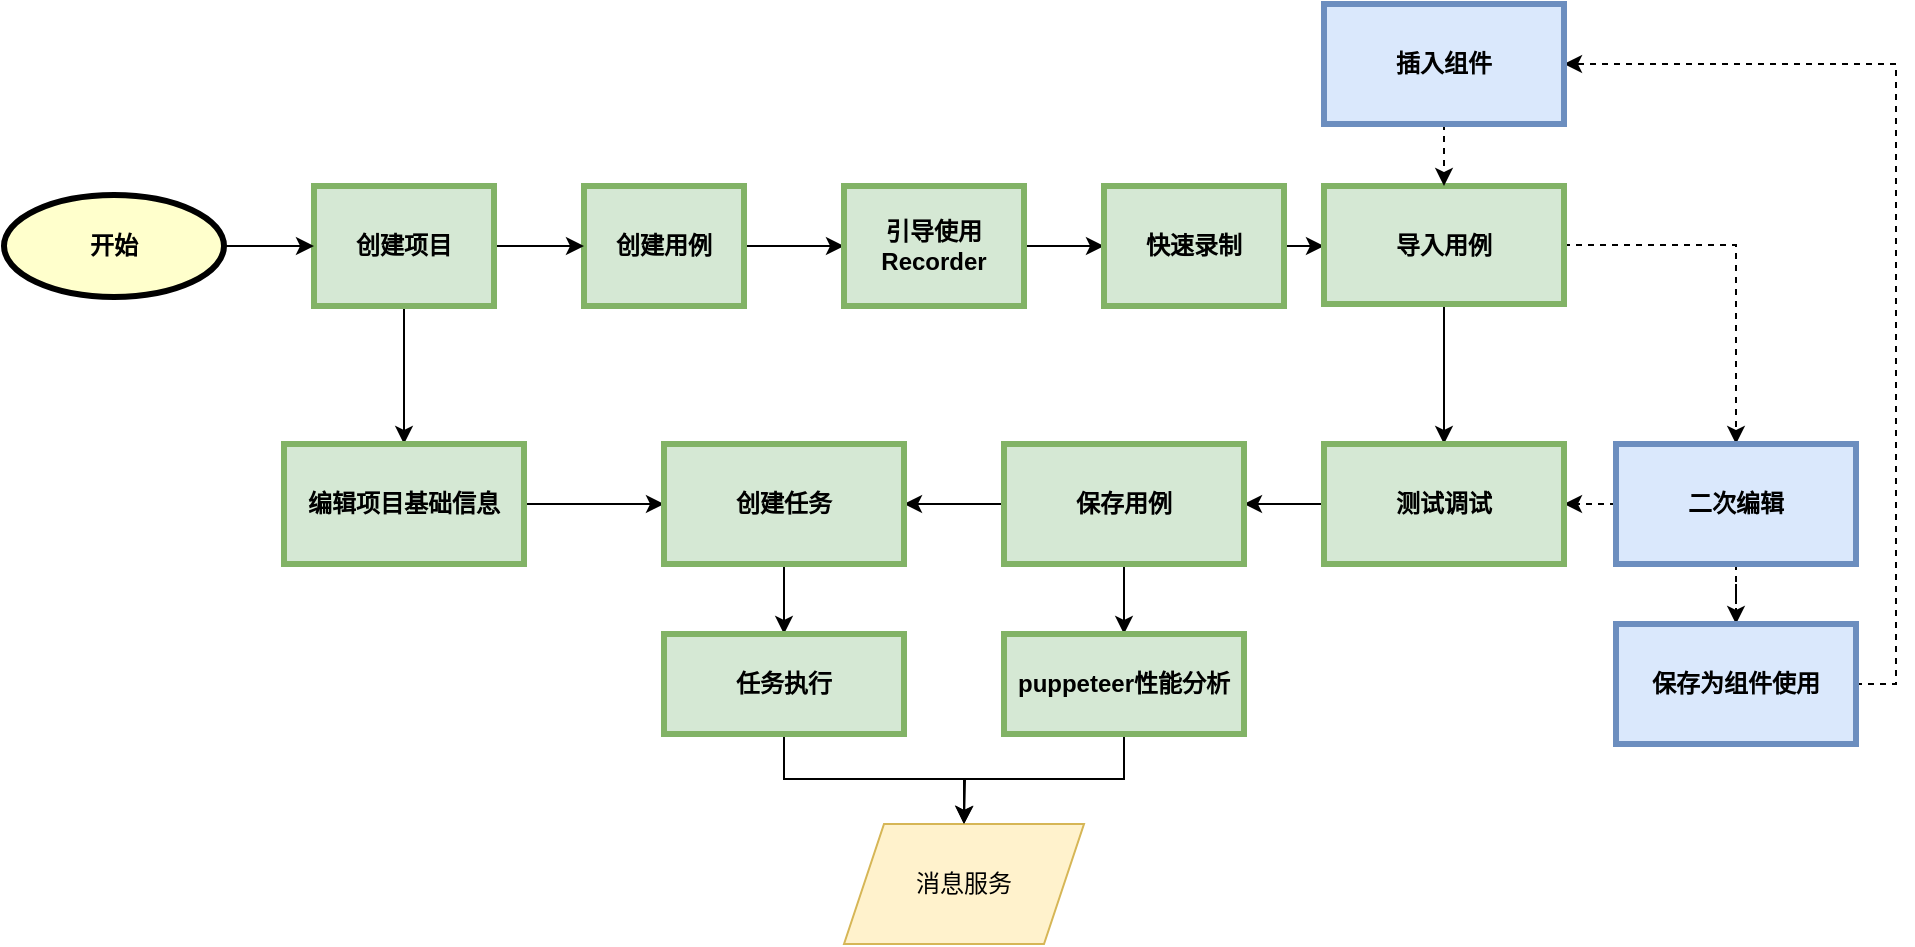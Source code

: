 <mxfile version="17.1.3" type="github">
  <diagram name="Page-1" id="c7558073-3199-34d8-9f00-42111426c3f3">
    <mxGraphModel dx="1067" dy="738" grid="1" gridSize="10" guides="1" tooltips="1" connect="1" arrows="1" fold="1" page="1" pageScale="1" pageWidth="826" pageHeight="1169" background="none" math="0" shadow="0">
      <root>
        <mxCell id="0" />
        <mxCell id="1" parent="0" />
        <mxCell id="sp5sqpoZtfZ0vOv9G8rc-117" value="" style="edgeStyle=orthogonalEdgeStyle;rounded=0;orthogonalLoop=1;jettySize=auto;html=1;" parent="1" source="14" target="sp5sqpoZtfZ0vOv9G8rc-99" edge="1">
          <mxGeometry relative="1" as="geometry" />
        </mxCell>
        <mxCell id="14" value="创建用例" style="whiteSpace=wrap;align=center;verticalAlign=middle;fontStyle=1;strokeWidth=3;fillColor=#d5e8d4;strokeColor=#82b366;" parent="1" vertex="1">
          <mxGeometry x="310" y="251" width="80" height="60" as="geometry" />
        </mxCell>
        <mxCell id="sp5sqpoZtfZ0vOv9G8rc-115" style="edgeStyle=orthogonalEdgeStyle;rounded=0;orthogonalLoop=1;jettySize=auto;html=1;exitX=1;exitY=0.5;exitDx=0;exitDy=0;entryX=0;entryY=0.5;entryDx=0;entryDy=0;" parent="1" source="sp5sqpoZtfZ0vOv9G8rc-97" target="14" edge="1">
          <mxGeometry relative="1" as="geometry" />
        </mxCell>
        <mxCell id="sp5sqpoZtfZ0vOv9G8rc-118" style="edgeStyle=orthogonalEdgeStyle;rounded=0;orthogonalLoop=1;jettySize=auto;html=1;exitX=0.5;exitY=1;exitDx=0;exitDy=0;entryX=0.5;entryY=0;entryDx=0;entryDy=0;" parent="1" source="sp5sqpoZtfZ0vOv9G8rc-97" target="sp5sqpoZtfZ0vOv9G8rc-112" edge="1">
          <mxGeometry relative="1" as="geometry" />
        </mxCell>
        <mxCell id="sp5sqpoZtfZ0vOv9G8rc-97" value="创建项目" style="whiteSpace=wrap;align=center;verticalAlign=middle;fontStyle=1;strokeWidth=3;fillColor=#d5e8d4;strokeColor=#82b366;" parent="1" vertex="1">
          <mxGeometry x="175.0" y="251" width="90" height="60" as="geometry" />
        </mxCell>
        <mxCell id="sp5sqpoZtfZ0vOv9G8rc-104" style="edgeStyle=orthogonalEdgeStyle;rounded=0;orthogonalLoop=1;jettySize=auto;html=1;exitX=1;exitY=0.5;exitDx=0;exitDy=0;entryX=0;entryY=0.5;entryDx=0;entryDy=0;" parent="1" source="sp5sqpoZtfZ0vOv9G8rc-99" target="sp5sqpoZtfZ0vOv9G8rc-101" edge="1">
          <mxGeometry relative="1" as="geometry" />
        </mxCell>
        <mxCell id="sp5sqpoZtfZ0vOv9G8rc-99" value="引导使用Recorder" style="whiteSpace=wrap;align=center;verticalAlign=middle;fontStyle=1;strokeWidth=3;fillColor=#d5e8d4;strokeColor=#82b366;" parent="1" vertex="1">
          <mxGeometry x="440.0" y="251" width="90" height="60" as="geometry" />
        </mxCell>
        <mxCell id="sp5sqpoZtfZ0vOv9G8rc-106" value="" style="edgeStyle=orthogonalEdgeStyle;rounded=0;orthogonalLoop=1;jettySize=auto;html=1;" parent="1" source="sp5sqpoZtfZ0vOv9G8rc-101" target="sp5sqpoZtfZ0vOv9G8rc-105" edge="1">
          <mxGeometry relative="1" as="geometry" />
        </mxCell>
        <mxCell id="sp5sqpoZtfZ0vOv9G8rc-101" value="快速录制" style="whiteSpace=wrap;align=center;verticalAlign=middle;fontStyle=1;strokeWidth=3;fillColor=#d5e8d4;strokeColor=#82b366;" parent="1" vertex="1">
          <mxGeometry x="570" y="251" width="90" height="60" as="geometry" />
        </mxCell>
        <mxCell id="sp5sqpoZtfZ0vOv9G8rc-108" value="" style="edgeStyle=orthogonalEdgeStyle;rounded=0;orthogonalLoop=1;jettySize=auto;html=1;dashed=1;exitX=1;exitY=0.5;exitDx=0;exitDy=0;" parent="1" source="sp5sqpoZtfZ0vOv9G8rc-105" target="sp5sqpoZtfZ0vOv9G8rc-107" edge="1">
          <mxGeometry relative="1" as="geometry" />
        </mxCell>
        <mxCell id="sp5sqpoZtfZ0vOv9G8rc-123" value="" style="edgeStyle=orthogonalEdgeStyle;rounded=0;orthogonalLoop=1;jettySize=auto;html=1;" parent="1" source="sp5sqpoZtfZ0vOv9G8rc-105" target="sp5sqpoZtfZ0vOv9G8rc-122" edge="1">
          <mxGeometry relative="1" as="geometry" />
        </mxCell>
        <mxCell id="sp5sqpoZtfZ0vOv9G8rc-105" value="导入用例" style="whiteSpace=wrap;html=1;fillColor=#d5e8d4;fontStyle=1;strokeWidth=3;strokeColor=#82b366;" parent="1" vertex="1">
          <mxGeometry x="680" y="251" width="120" height="59" as="geometry" />
        </mxCell>
        <mxCell id="sp5sqpoZtfZ0vOv9G8rc-120" value="" style="edgeStyle=orthogonalEdgeStyle;rounded=0;orthogonalLoop=1;jettySize=auto;html=1;dashed=1;" parent="1" source="sp5sqpoZtfZ0vOv9G8rc-107" target="sp5sqpoZtfZ0vOv9G8rc-119" edge="1">
          <mxGeometry relative="1" as="geometry" />
        </mxCell>
        <mxCell id="sp5sqpoZtfZ0vOv9G8rc-126" style="edgeStyle=orthogonalEdgeStyle;rounded=0;orthogonalLoop=1;jettySize=auto;html=1;exitX=0;exitY=0.5;exitDx=0;exitDy=0;entryX=1;entryY=0.5;entryDx=0;entryDy=0;dashed=1;" parent="1" source="sp5sqpoZtfZ0vOv9G8rc-107" target="sp5sqpoZtfZ0vOv9G8rc-122" edge="1">
          <mxGeometry relative="1" as="geometry" />
        </mxCell>
        <mxCell id="sp5sqpoZtfZ0vOv9G8rc-107" value="二次编辑" style="whiteSpace=wrap;html=1;fillColor=#dae8fc;fontStyle=1;strokeWidth=3;strokeColor=#6c8ebf;" parent="1" vertex="1">
          <mxGeometry x="826" y="380" width="120" height="60" as="geometry" />
        </mxCell>
        <mxCell id="sp5sqpoZtfZ0vOv9G8rc-114" style="edgeStyle=orthogonalEdgeStyle;rounded=0;orthogonalLoop=1;jettySize=auto;html=1;exitX=1;exitY=0.5;exitDx=0;exitDy=0;entryX=0;entryY=0.5;entryDx=0;entryDy=0;" parent="1" source="sp5sqpoZtfZ0vOv9G8rc-109" target="sp5sqpoZtfZ0vOv9G8rc-97" edge="1">
          <mxGeometry relative="1" as="geometry" />
        </mxCell>
        <mxCell id="sp5sqpoZtfZ0vOv9G8rc-109" value="开始" style="ellipse;whiteSpace=wrap;html=1;fillColor=#FFFFCC;fontStyle=1;strokeWidth=3;" parent="1" vertex="1">
          <mxGeometry x="20" y="255.5" width="110" height="51" as="geometry" />
        </mxCell>
        <mxCell id="sp5sqpoZtfZ0vOv9G8rc-135" style="edgeStyle=orthogonalEdgeStyle;rounded=0;orthogonalLoop=1;jettySize=auto;html=1;exitX=1;exitY=0.5;exitDx=0;exitDy=0;entryX=0;entryY=0.5;entryDx=0;entryDy=0;" parent="1" source="sp5sqpoZtfZ0vOv9G8rc-112" target="sp5sqpoZtfZ0vOv9G8rc-133" edge="1">
          <mxGeometry relative="1" as="geometry" />
        </mxCell>
        <mxCell id="sp5sqpoZtfZ0vOv9G8rc-112" value="编辑项目基础信息" style="whiteSpace=wrap;html=1;fillColor=#d5e8d4;strokeColor=#82b366;fontStyle=1;strokeWidth=3;" parent="1" vertex="1">
          <mxGeometry x="160.0" y="380" width="120" height="60" as="geometry" />
        </mxCell>
        <mxCell id="sp5sqpoZtfZ0vOv9G8rc-130" style="edgeStyle=orthogonalEdgeStyle;rounded=0;orthogonalLoop=1;jettySize=auto;html=1;exitX=1;exitY=0.5;exitDx=0;exitDy=0;entryX=1;entryY=0.5;entryDx=0;entryDy=0;dashed=1;" parent="1" source="sp5sqpoZtfZ0vOv9G8rc-119" target="sp5sqpoZtfZ0vOv9G8rc-127" edge="1">
          <mxGeometry relative="1" as="geometry" />
        </mxCell>
        <mxCell id="sp5sqpoZtfZ0vOv9G8rc-119" value="保存为组件使用" style="whiteSpace=wrap;html=1;fillColor=#dae8fc;strokeColor=#6c8ebf;fontStyle=1;strokeWidth=3;" parent="1" vertex="1">
          <mxGeometry x="826" y="470" width="120" height="60" as="geometry" />
        </mxCell>
        <mxCell id="sp5sqpoZtfZ0vOv9G8rc-132" value="" style="edgeStyle=orthogonalEdgeStyle;rounded=0;orthogonalLoop=1;jettySize=auto;html=1;" parent="1" source="sp5sqpoZtfZ0vOv9G8rc-122" target="sp5sqpoZtfZ0vOv9G8rc-131" edge="1">
          <mxGeometry relative="1" as="geometry" />
        </mxCell>
        <mxCell id="sp5sqpoZtfZ0vOv9G8rc-122" value="测试调试" style="whiteSpace=wrap;html=1;fillColor=#d5e8d4;strokeColor=#82b366;fontStyle=1;strokeWidth=3;" parent="1" vertex="1">
          <mxGeometry x="680" y="380" width="120" height="60" as="geometry" />
        </mxCell>
        <mxCell id="sp5sqpoZtfZ0vOv9G8rc-129" style="edgeStyle=orthogonalEdgeStyle;rounded=0;orthogonalLoop=1;jettySize=auto;html=1;exitX=0.5;exitY=1;exitDx=0;exitDy=0;entryX=0.5;entryY=0;entryDx=0;entryDy=0;dashed=1;" parent="1" source="sp5sqpoZtfZ0vOv9G8rc-127" target="sp5sqpoZtfZ0vOv9G8rc-105" edge="1">
          <mxGeometry relative="1" as="geometry" />
        </mxCell>
        <mxCell id="sp5sqpoZtfZ0vOv9G8rc-127" value="插入组件" style="whiteSpace=wrap;html=1;fillColor=#dae8fc;strokeColor=#6c8ebf;fontStyle=1;strokeWidth=3;" parent="1" vertex="1">
          <mxGeometry x="680" y="160" width="120" height="60" as="geometry" />
        </mxCell>
        <mxCell id="sp5sqpoZtfZ0vOv9G8rc-134" value="" style="edgeStyle=orthogonalEdgeStyle;rounded=0;orthogonalLoop=1;jettySize=auto;html=1;" parent="1" source="sp5sqpoZtfZ0vOv9G8rc-131" target="sp5sqpoZtfZ0vOv9G8rc-133" edge="1">
          <mxGeometry relative="1" as="geometry" />
        </mxCell>
        <mxCell id="XQwzCvLhgWM-_I92AzHI-14" style="edgeStyle=orthogonalEdgeStyle;rounded=0;orthogonalLoop=1;jettySize=auto;html=1;exitX=0.5;exitY=1;exitDx=0;exitDy=0;entryX=0.5;entryY=0;entryDx=0;entryDy=0;" edge="1" parent="1" source="sp5sqpoZtfZ0vOv9G8rc-131" target="XQwzCvLhgWM-_I92AzHI-15">
          <mxGeometry relative="1" as="geometry">
            <mxPoint x="580" y="470" as="targetPoint" />
          </mxGeometry>
        </mxCell>
        <mxCell id="sp5sqpoZtfZ0vOv9G8rc-131" value="保存用例" style="whiteSpace=wrap;html=1;fillColor=#d5e8d4;strokeColor=#82b366;fontStyle=1;strokeWidth=3;" parent="1" vertex="1">
          <mxGeometry x="520" y="380" width="120" height="60" as="geometry" />
        </mxCell>
        <mxCell id="sp5sqpoZtfZ0vOv9G8rc-137" value="" style="edgeStyle=orthogonalEdgeStyle;rounded=0;orthogonalLoop=1;jettySize=auto;html=1;" parent="1" source="sp5sqpoZtfZ0vOv9G8rc-133" target="sp5sqpoZtfZ0vOv9G8rc-136" edge="1">
          <mxGeometry relative="1" as="geometry" />
        </mxCell>
        <mxCell id="sp5sqpoZtfZ0vOv9G8rc-133" value="创建任务" style="whiteSpace=wrap;html=1;fillColor=#d5e8d4;strokeColor=#82b366;fontStyle=1;strokeWidth=3;" parent="1" vertex="1">
          <mxGeometry x="350" y="380" width="120" height="60" as="geometry" />
        </mxCell>
        <mxCell id="XQwzCvLhgWM-_I92AzHI-20" style="edgeStyle=orthogonalEdgeStyle;rounded=0;orthogonalLoop=1;jettySize=auto;html=1;exitX=0.5;exitY=1;exitDx=0;exitDy=0;" edge="1" parent="1" source="sp5sqpoZtfZ0vOv9G8rc-136">
          <mxGeometry relative="1" as="geometry">
            <mxPoint x="500" y="570" as="targetPoint" />
          </mxGeometry>
        </mxCell>
        <mxCell id="sp5sqpoZtfZ0vOv9G8rc-136" value="任务执行" style="whiteSpace=wrap;html=1;fillColor=#d5e8d4;strokeColor=#82b366;fontStyle=1;strokeWidth=3;" parent="1" vertex="1">
          <mxGeometry x="350" y="475" width="120" height="50" as="geometry" />
        </mxCell>
        <mxCell id="sp5sqpoZtfZ0vOv9G8rc-140" value="消息服务" style="shape=parallelogram;perimeter=parallelogramPerimeter;whiteSpace=wrap;html=1;fixedSize=1;fillColor=#fff2cc;strokeColor=#d6b656;" parent="1" vertex="1">
          <mxGeometry x="440" y="570" width="120" height="60" as="geometry" />
        </mxCell>
        <mxCell id="XQwzCvLhgWM-_I92AzHI-18" style="edgeStyle=orthogonalEdgeStyle;rounded=0;orthogonalLoop=1;jettySize=auto;html=1;exitX=0.5;exitY=1;exitDx=0;exitDy=0;" edge="1" parent="1" source="XQwzCvLhgWM-_I92AzHI-15" target="sp5sqpoZtfZ0vOv9G8rc-140">
          <mxGeometry relative="1" as="geometry" />
        </mxCell>
        <mxCell id="XQwzCvLhgWM-_I92AzHI-15" value="puppeteer性能分析" style="whiteSpace=wrap;html=1;fillColor=#d5e8d4;strokeColor=#82b366;fontStyle=1;strokeWidth=3;" vertex="1" parent="1">
          <mxGeometry x="520" y="475" width="120" height="50" as="geometry" />
        </mxCell>
      </root>
    </mxGraphModel>
  </diagram>
</mxfile>
